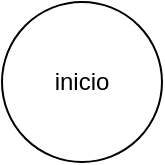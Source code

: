 <mxfile version="15.9.4" type="github">
  <diagram id="C5RBs43oDa-KdzZeNtuy" name="Page-1">
    <mxGraphModel dx="490" dy="445" grid="1" gridSize="10" guides="1" tooltips="1" connect="1" arrows="1" fold="1" page="1" pageScale="1" pageWidth="827" pageHeight="1169" math="0" shadow="0">
      <root>
        <mxCell id="WIyWlLk6GJQsqaUBKTNV-0" />
        <mxCell id="WIyWlLk6GJQsqaUBKTNV-1" parent="WIyWlLk6GJQsqaUBKTNV-0" />
        <mxCell id="1PmJ6epbdQqUSKBJFbhU-0" value="&lt;font style=&quot;vertical-align: inherit&quot;&gt;&lt;font style=&quot;vertical-align: inherit&quot;&gt;inicio&lt;/font&gt;&lt;/font&gt;" style="ellipse;whiteSpace=wrap;html=1;aspect=fixed;rounded=1;shadow=0;glass=0;fontFamily=Helvetica;fontSize=12;fontColor=default;strokeColor=default;strokeWidth=1;fillColor=none;" vertex="1" parent="WIyWlLk6GJQsqaUBKTNV-1">
          <mxGeometry x="20" y="130" width="80" height="80" as="geometry" />
        </mxCell>
      </root>
    </mxGraphModel>
  </diagram>
</mxfile>
